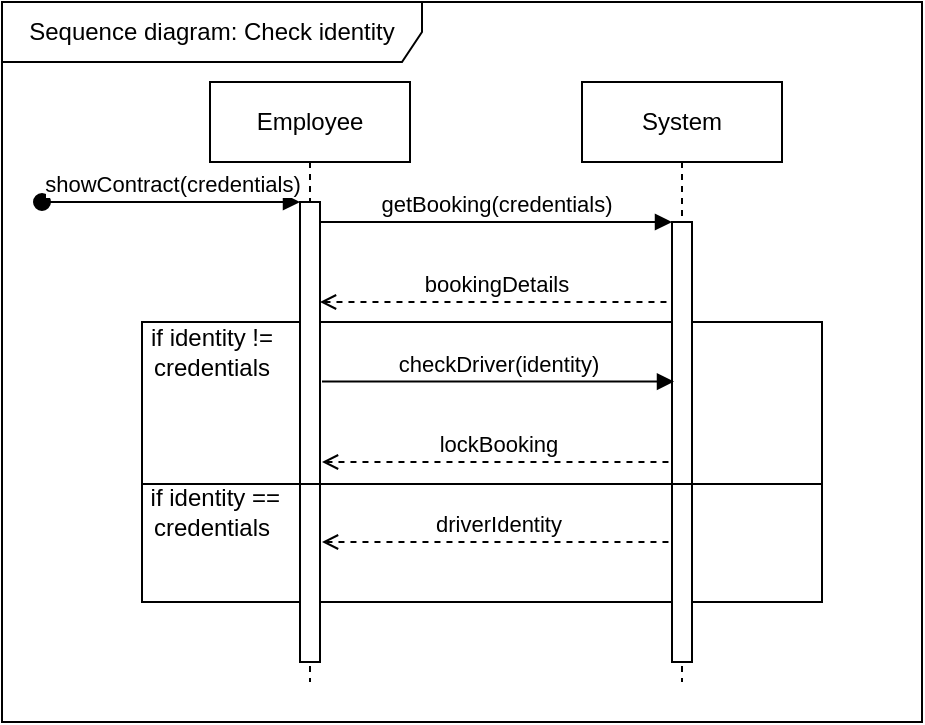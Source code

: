<mxfile version="26.0.4">
  <diagram id="C5RBs43oDa-KdzZeNtuy" name="Page-1">
    <mxGraphModel dx="724" dy="440" grid="1" gridSize="10" guides="1" tooltips="1" connect="1" arrows="1" fold="1" page="1" pageScale="1" pageWidth="827" pageHeight="1169" math="0" shadow="0">
      <root>
        <mxCell id="WIyWlLk6GJQsqaUBKTNV-0" />
        <mxCell id="WIyWlLk6GJQsqaUBKTNV-1" parent="WIyWlLk6GJQsqaUBKTNV-0" />
        <mxCell id="gby2fcfXkTsY0gk-hoLp-14" value="" style="rounded=0;whiteSpace=wrap;html=1;" parent="WIyWlLk6GJQsqaUBKTNV-1" vertex="1">
          <mxGeometry x="270" y="180" width="340" height="140" as="geometry" />
        </mxCell>
        <mxCell id="gby2fcfXkTsY0gk-hoLp-0" value="Employee" style="shape=umlLifeline;perimeter=lifelinePerimeter;whiteSpace=wrap;html=1;container=1;dropTarget=0;collapsible=0;recursiveResize=0;outlineConnect=0;portConstraint=eastwest;newEdgeStyle={&quot;edgeStyle&quot;:&quot;elbowEdgeStyle&quot;,&quot;elbow&quot;:&quot;vertical&quot;,&quot;curved&quot;:0,&quot;rounded&quot;:0};" parent="WIyWlLk6GJQsqaUBKTNV-1" vertex="1">
          <mxGeometry x="304" y="60" width="100" height="300" as="geometry" />
        </mxCell>
        <mxCell id="gby2fcfXkTsY0gk-hoLp-2" value="" style="html=1;points=[[0,0,0,0,5],[0,1,0,0,-5],[1,0,0,0,5],[1,1,0,0,-5]];perimeter=orthogonalPerimeter;outlineConnect=0;targetShapes=umlLifeline;portConstraint=eastwest;newEdgeStyle={&quot;curved&quot;:0,&quot;rounded&quot;:0};" parent="gby2fcfXkTsY0gk-hoLp-0" vertex="1">
          <mxGeometry x="45" y="60" width="10" height="230" as="geometry" />
        </mxCell>
        <mxCell id="gby2fcfXkTsY0gk-hoLp-5" value="System" style="shape=umlLifeline;perimeter=lifelinePerimeter;whiteSpace=wrap;html=1;container=1;dropTarget=0;collapsible=0;recursiveResize=0;outlineConnect=0;portConstraint=eastwest;newEdgeStyle={&quot;edgeStyle&quot;:&quot;elbowEdgeStyle&quot;,&quot;elbow&quot;:&quot;vertical&quot;,&quot;curved&quot;:0,&quot;rounded&quot;:0};" parent="WIyWlLk6GJQsqaUBKTNV-1" vertex="1">
          <mxGeometry x="490" y="60" width="100" height="300" as="geometry" />
        </mxCell>
        <mxCell id="gby2fcfXkTsY0gk-hoLp-6" value="" style="html=1;points=[[0,0,0,0,5],[0,1,0,0,-5],[1,0,0,0,5],[1,1,0,0,-5]];perimeter=orthogonalPerimeter;outlineConnect=0;targetShapes=umlLifeline;portConstraint=eastwest;newEdgeStyle={&quot;curved&quot;:0,&quot;rounded&quot;:0};" parent="gby2fcfXkTsY0gk-hoLp-5" vertex="1">
          <mxGeometry x="45" y="70" width="10" height="220" as="geometry" />
        </mxCell>
        <mxCell id="gby2fcfXkTsY0gk-hoLp-8" value="showContract(credentials)" style="html=1;verticalAlign=bottom;startArrow=oval;startFill=1;endArrow=block;startSize=8;curved=0;rounded=0;" parent="WIyWlLk6GJQsqaUBKTNV-1" target="gby2fcfXkTsY0gk-hoLp-2" edge="1">
          <mxGeometry width="60" relative="1" as="geometry">
            <mxPoint x="220" y="120" as="sourcePoint" />
            <mxPoint x="280" y="120" as="targetPoint" />
          </mxGeometry>
        </mxCell>
        <mxCell id="gby2fcfXkTsY0gk-hoLp-9" value="getBooking(credentials)" style="html=1;verticalAlign=bottom;endArrow=block;curved=0;rounded=0;" parent="WIyWlLk6GJQsqaUBKTNV-1" edge="1">
          <mxGeometry width="80" relative="1" as="geometry">
            <mxPoint x="359" y="130" as="sourcePoint" />
            <mxPoint x="535" y="130" as="targetPoint" />
          </mxGeometry>
        </mxCell>
        <mxCell id="gby2fcfXkTsY0gk-hoLp-12" value="bookingDetails" style="html=1;verticalAlign=bottom;endArrow=none;curved=0;rounded=0;startArrow=open;startFill=0;endFill=0;dashed=1;" parent="WIyWlLk6GJQsqaUBKTNV-1" edge="1">
          <mxGeometry width="80" relative="1" as="geometry">
            <mxPoint x="359" y="170" as="sourcePoint" />
            <mxPoint x="535" y="170" as="targetPoint" />
          </mxGeometry>
        </mxCell>
        <mxCell id="gby2fcfXkTsY0gk-hoLp-13" value="checkDriver(identity)" style="html=1;verticalAlign=bottom;endArrow=block;curved=0;rounded=0;" parent="WIyWlLk6GJQsqaUBKTNV-1" edge="1">
          <mxGeometry width="80" relative="1" as="geometry">
            <mxPoint x="360" y="209.76" as="sourcePoint" />
            <mxPoint x="536" y="209.76" as="targetPoint" />
          </mxGeometry>
        </mxCell>
        <mxCell id="gby2fcfXkTsY0gk-hoLp-15" value="if identity != credentials" style="text;html=1;align=center;verticalAlign=middle;whiteSpace=wrap;rounded=0;" parent="WIyWlLk6GJQsqaUBKTNV-1" vertex="1">
          <mxGeometry x="260" y="180" width="90" height="30" as="geometry" />
        </mxCell>
        <mxCell id="gby2fcfXkTsY0gk-hoLp-17" value="lockBooking" style="html=1;verticalAlign=bottom;endArrow=none;curved=0;rounded=0;endFill=0;startArrow=open;startFill=0;dashed=1;" parent="WIyWlLk6GJQsqaUBKTNV-1" target="gby2fcfXkTsY0gk-hoLp-6" edge="1">
          <mxGeometry width="80" relative="1" as="geometry">
            <mxPoint x="360" y="250" as="sourcePoint" />
            <mxPoint x="440" y="250" as="targetPoint" />
          </mxGeometry>
        </mxCell>
        <mxCell id="gby2fcfXkTsY0gk-hoLp-18" value="" style="endArrow=none;html=1;rounded=0;" parent="WIyWlLk6GJQsqaUBKTNV-1" edge="1">
          <mxGeometry width="50" height="50" relative="1" as="geometry">
            <mxPoint x="270" y="261" as="sourcePoint" />
            <mxPoint x="610" y="278.947" as="targetPoint" />
            <Array as="points">
              <mxPoint x="610" y="261" />
            </Array>
          </mxGeometry>
        </mxCell>
        <mxCell id="gby2fcfXkTsY0gk-hoLp-19" value="&amp;nbsp;if identity == credentials" style="text;html=1;align=center;verticalAlign=middle;whiteSpace=wrap;rounded=0;" parent="WIyWlLk6GJQsqaUBKTNV-1" vertex="1">
          <mxGeometry x="260" y="260" width="90" height="30" as="geometry" />
        </mxCell>
        <mxCell id="gby2fcfXkTsY0gk-hoLp-20" value="driverIdentity" style="html=1;verticalAlign=bottom;endArrow=none;curved=0;rounded=0;endFill=0;startArrow=open;startFill=0;dashed=1;" parent="WIyWlLk6GJQsqaUBKTNV-1" edge="1">
          <mxGeometry width="80" relative="1" as="geometry">
            <mxPoint x="360" y="290" as="sourcePoint" />
            <mxPoint x="535" y="290" as="targetPoint" />
          </mxGeometry>
        </mxCell>
        <mxCell id="0WHOpGIV9Fc_vwEDpwPM-0" value="Sequence diagram: Check identity" style="shape=umlFrame;whiteSpace=wrap;html=1;pointerEvents=0;width=210;height=30;" parent="WIyWlLk6GJQsqaUBKTNV-1" vertex="1">
          <mxGeometry x="200" y="20" width="460" height="360" as="geometry" />
        </mxCell>
      </root>
    </mxGraphModel>
  </diagram>
</mxfile>
